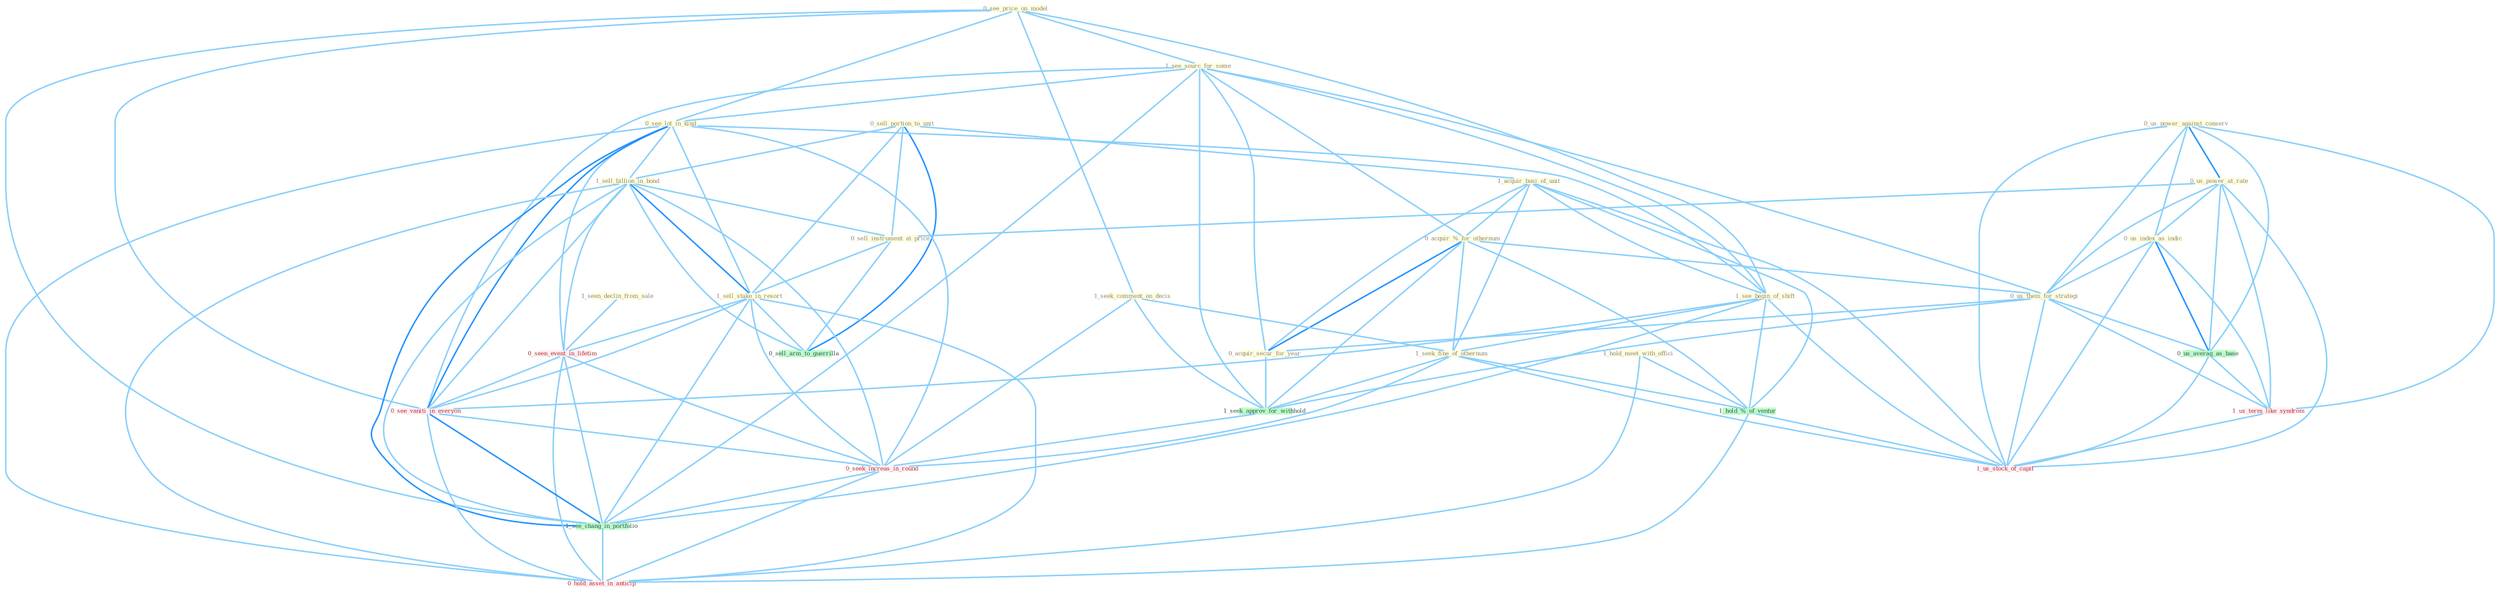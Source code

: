 Graph G{ 
    node
    [shape=polygon,style=filled,width=.5,height=.06,color="#BDFCC9",fixedsize=true,fontsize=4,
    fontcolor="#2f4f4f"];
    {node
    [color="#ffffe0", fontcolor="#8b7d6b"] "0_see_price_on_model " "0_us_power_against_conserv " "0_sell_portion_to_unit " "1_acquir_busi_of_unit " "1_see_sourc_for_some " "0_us_power_at_rate " "1_hold_meet_with_offici " "0_us_index_as_indic " "0_acquir_%_for_othernum " "0_see_lot_in_kind " "1_seek_comment_on_decis " "0_us_them_for_strategi " "0_acquir_secur_for_year " "1_sell_billion_in_bond " "1_seen_declin_from_sale " "0_sell_instrument_at_price " "1_sell_stake_in_resort " "1_see_begin_of_shift " "1_seek_fine_of_othernum "}
{node [color="#fff0f5", fontcolor="#b22222"] "0_seen_event_in_lifetim " "1_us_term_like_syndrom " "0_see_vaniti_in_everyon " "0_seek_increas_in_round " "1_us_stock_of_capit " "0_hold_asset_in_anticip "}
edge [color="#B0E2FF"];

	"0_see_price_on_model " -- "1_see_sourc_for_some " [w="1", color="#87cefa" ];
	"0_see_price_on_model " -- "0_see_lot_in_kind " [w="1", color="#87cefa" ];
	"0_see_price_on_model " -- "1_seek_comment_on_decis " [w="1", color="#87cefa" ];
	"0_see_price_on_model " -- "1_see_begin_of_shift " [w="1", color="#87cefa" ];
	"0_see_price_on_model " -- "0_see_vaniti_in_everyon " [w="1", color="#87cefa" ];
	"0_see_price_on_model " -- "1_see_chang_in_portfolio " [w="1", color="#87cefa" ];
	"0_us_power_against_conserv " -- "0_us_power_at_rate " [w="2", color="#1e90ff" , len=0.8];
	"0_us_power_against_conserv " -- "0_us_index_as_indic " [w="1", color="#87cefa" ];
	"0_us_power_against_conserv " -- "0_us_them_for_strategi " [w="1", color="#87cefa" ];
	"0_us_power_against_conserv " -- "0_us_averag_as_base " [w="1", color="#87cefa" ];
	"0_us_power_against_conserv " -- "1_us_term_like_syndrom " [w="1", color="#87cefa" ];
	"0_us_power_against_conserv " -- "1_us_stock_of_capit " [w="1", color="#87cefa" ];
	"0_sell_portion_to_unit " -- "1_acquir_busi_of_unit " [w="1", color="#87cefa" ];
	"0_sell_portion_to_unit " -- "1_sell_billion_in_bond " [w="1", color="#87cefa" ];
	"0_sell_portion_to_unit " -- "0_sell_instrument_at_price " [w="1", color="#87cefa" ];
	"0_sell_portion_to_unit " -- "1_sell_stake_in_resort " [w="1", color="#87cefa" ];
	"0_sell_portion_to_unit " -- "0_sell_arm_to_guerrilla " [w="2", color="#1e90ff" , len=0.8];
	"1_acquir_busi_of_unit " -- "0_acquir_%_for_othernum " [w="1", color="#87cefa" ];
	"1_acquir_busi_of_unit " -- "0_acquir_secur_for_year " [w="1", color="#87cefa" ];
	"1_acquir_busi_of_unit " -- "1_see_begin_of_shift " [w="1", color="#87cefa" ];
	"1_acquir_busi_of_unit " -- "1_seek_fine_of_othernum " [w="1", color="#87cefa" ];
	"1_acquir_busi_of_unit " -- "1_hold_%_of_ventur " [w="1", color="#87cefa" ];
	"1_acquir_busi_of_unit " -- "1_us_stock_of_capit " [w="1", color="#87cefa" ];
	"1_see_sourc_for_some " -- "0_acquir_%_for_othernum " [w="1", color="#87cefa" ];
	"1_see_sourc_for_some " -- "0_see_lot_in_kind " [w="1", color="#87cefa" ];
	"1_see_sourc_for_some " -- "0_us_them_for_strategi " [w="1", color="#87cefa" ];
	"1_see_sourc_for_some " -- "0_acquir_secur_for_year " [w="1", color="#87cefa" ];
	"1_see_sourc_for_some " -- "1_see_begin_of_shift " [w="1", color="#87cefa" ];
	"1_see_sourc_for_some " -- "1_seek_approv_for_withhold " [w="1", color="#87cefa" ];
	"1_see_sourc_for_some " -- "0_see_vaniti_in_everyon " [w="1", color="#87cefa" ];
	"1_see_sourc_for_some " -- "1_see_chang_in_portfolio " [w="1", color="#87cefa" ];
	"0_us_power_at_rate " -- "0_us_index_as_indic " [w="1", color="#87cefa" ];
	"0_us_power_at_rate " -- "0_us_them_for_strategi " [w="1", color="#87cefa" ];
	"0_us_power_at_rate " -- "0_sell_instrument_at_price " [w="1", color="#87cefa" ];
	"0_us_power_at_rate " -- "0_us_averag_as_base " [w="1", color="#87cefa" ];
	"0_us_power_at_rate " -- "1_us_term_like_syndrom " [w="1", color="#87cefa" ];
	"0_us_power_at_rate " -- "1_us_stock_of_capit " [w="1", color="#87cefa" ];
	"1_hold_meet_with_offici " -- "1_hold_%_of_ventur " [w="1", color="#87cefa" ];
	"1_hold_meet_with_offici " -- "0_hold_asset_in_anticip " [w="1", color="#87cefa" ];
	"0_us_index_as_indic " -- "0_us_them_for_strategi " [w="1", color="#87cefa" ];
	"0_us_index_as_indic " -- "0_us_averag_as_base " [w="2", color="#1e90ff" , len=0.8];
	"0_us_index_as_indic " -- "1_us_term_like_syndrom " [w="1", color="#87cefa" ];
	"0_us_index_as_indic " -- "1_us_stock_of_capit " [w="1", color="#87cefa" ];
	"0_acquir_%_for_othernum " -- "0_us_them_for_strategi " [w="1", color="#87cefa" ];
	"0_acquir_%_for_othernum " -- "0_acquir_secur_for_year " [w="2", color="#1e90ff" , len=0.8];
	"0_acquir_%_for_othernum " -- "1_seek_fine_of_othernum " [w="1", color="#87cefa" ];
	"0_acquir_%_for_othernum " -- "1_seek_approv_for_withhold " [w="1", color="#87cefa" ];
	"0_acquir_%_for_othernum " -- "1_hold_%_of_ventur " [w="1", color="#87cefa" ];
	"0_see_lot_in_kind " -- "1_sell_billion_in_bond " [w="1", color="#87cefa" ];
	"0_see_lot_in_kind " -- "1_sell_stake_in_resort " [w="1", color="#87cefa" ];
	"0_see_lot_in_kind " -- "1_see_begin_of_shift " [w="1", color="#87cefa" ];
	"0_see_lot_in_kind " -- "0_seen_event_in_lifetim " [w="1", color="#87cefa" ];
	"0_see_lot_in_kind " -- "0_see_vaniti_in_everyon " [w="2", color="#1e90ff" , len=0.8];
	"0_see_lot_in_kind " -- "0_seek_increas_in_round " [w="1", color="#87cefa" ];
	"0_see_lot_in_kind " -- "1_see_chang_in_portfolio " [w="2", color="#1e90ff" , len=0.8];
	"0_see_lot_in_kind " -- "0_hold_asset_in_anticip " [w="1", color="#87cefa" ];
	"1_seek_comment_on_decis " -- "1_seek_fine_of_othernum " [w="1", color="#87cefa" ];
	"1_seek_comment_on_decis " -- "1_seek_approv_for_withhold " [w="1", color="#87cefa" ];
	"1_seek_comment_on_decis " -- "0_seek_increas_in_round " [w="1", color="#87cefa" ];
	"0_us_them_for_strategi " -- "0_acquir_secur_for_year " [w="1", color="#87cefa" ];
	"0_us_them_for_strategi " -- "0_us_averag_as_base " [w="1", color="#87cefa" ];
	"0_us_them_for_strategi " -- "1_us_term_like_syndrom " [w="1", color="#87cefa" ];
	"0_us_them_for_strategi " -- "1_seek_approv_for_withhold " [w="1", color="#87cefa" ];
	"0_us_them_for_strategi " -- "1_us_stock_of_capit " [w="1", color="#87cefa" ];
	"0_acquir_secur_for_year " -- "1_seek_approv_for_withhold " [w="1", color="#87cefa" ];
	"1_sell_billion_in_bond " -- "0_sell_instrument_at_price " [w="1", color="#87cefa" ];
	"1_sell_billion_in_bond " -- "1_sell_stake_in_resort " [w="2", color="#1e90ff" , len=0.8];
	"1_sell_billion_in_bond " -- "0_seen_event_in_lifetim " [w="1", color="#87cefa" ];
	"1_sell_billion_in_bond " -- "0_see_vaniti_in_everyon " [w="1", color="#87cefa" ];
	"1_sell_billion_in_bond " -- "0_sell_arm_to_guerrilla " [w="1", color="#87cefa" ];
	"1_sell_billion_in_bond " -- "0_seek_increas_in_round " [w="1", color="#87cefa" ];
	"1_sell_billion_in_bond " -- "1_see_chang_in_portfolio " [w="1", color="#87cefa" ];
	"1_sell_billion_in_bond " -- "0_hold_asset_in_anticip " [w="1", color="#87cefa" ];
	"1_seen_declin_from_sale " -- "0_seen_event_in_lifetim " [w="1", color="#87cefa" ];
	"0_sell_instrument_at_price " -- "1_sell_stake_in_resort " [w="1", color="#87cefa" ];
	"0_sell_instrument_at_price " -- "0_sell_arm_to_guerrilla " [w="1", color="#87cefa" ];
	"1_sell_stake_in_resort " -- "0_seen_event_in_lifetim " [w="1", color="#87cefa" ];
	"1_sell_stake_in_resort " -- "0_see_vaniti_in_everyon " [w="1", color="#87cefa" ];
	"1_sell_stake_in_resort " -- "0_sell_arm_to_guerrilla " [w="1", color="#87cefa" ];
	"1_sell_stake_in_resort " -- "0_seek_increas_in_round " [w="1", color="#87cefa" ];
	"1_sell_stake_in_resort " -- "1_see_chang_in_portfolio " [w="1", color="#87cefa" ];
	"1_sell_stake_in_resort " -- "0_hold_asset_in_anticip " [w="1", color="#87cefa" ];
	"1_see_begin_of_shift " -- "1_seek_fine_of_othernum " [w="1", color="#87cefa" ];
	"1_see_begin_of_shift " -- "1_hold_%_of_ventur " [w="1", color="#87cefa" ];
	"1_see_begin_of_shift " -- "0_see_vaniti_in_everyon " [w="1", color="#87cefa" ];
	"1_see_begin_of_shift " -- "1_us_stock_of_capit " [w="1", color="#87cefa" ];
	"1_see_begin_of_shift " -- "1_see_chang_in_portfolio " [w="1", color="#87cefa" ];
	"1_seek_fine_of_othernum " -- "1_seek_approv_for_withhold " [w="1", color="#87cefa" ];
	"1_seek_fine_of_othernum " -- "1_hold_%_of_ventur " [w="1", color="#87cefa" ];
	"1_seek_fine_of_othernum " -- "0_seek_increas_in_round " [w="1", color="#87cefa" ];
	"1_seek_fine_of_othernum " -- "1_us_stock_of_capit " [w="1", color="#87cefa" ];
	"0_seen_event_in_lifetim " -- "0_see_vaniti_in_everyon " [w="1", color="#87cefa" ];
	"0_seen_event_in_lifetim " -- "0_seek_increas_in_round " [w="1", color="#87cefa" ];
	"0_seen_event_in_lifetim " -- "1_see_chang_in_portfolio " [w="1", color="#87cefa" ];
	"0_seen_event_in_lifetim " -- "0_hold_asset_in_anticip " [w="1", color="#87cefa" ];
	"0_us_averag_as_base " -- "1_us_term_like_syndrom " [w="1", color="#87cefa" ];
	"0_us_averag_as_base " -- "1_us_stock_of_capit " [w="1", color="#87cefa" ];
	"1_us_term_like_syndrom " -- "1_us_stock_of_capit " [w="1", color="#87cefa" ];
	"1_seek_approv_for_withhold " -- "0_seek_increas_in_round " [w="1", color="#87cefa" ];
	"1_hold_%_of_ventur " -- "1_us_stock_of_capit " [w="1", color="#87cefa" ];
	"1_hold_%_of_ventur " -- "0_hold_asset_in_anticip " [w="1", color="#87cefa" ];
	"0_see_vaniti_in_everyon " -- "0_seek_increas_in_round " [w="1", color="#87cefa" ];
	"0_see_vaniti_in_everyon " -- "1_see_chang_in_portfolio " [w="2", color="#1e90ff" , len=0.8];
	"0_see_vaniti_in_everyon " -- "0_hold_asset_in_anticip " [w="1", color="#87cefa" ];
	"0_seek_increas_in_round " -- "1_see_chang_in_portfolio " [w="1", color="#87cefa" ];
	"0_seek_increas_in_round " -- "0_hold_asset_in_anticip " [w="1", color="#87cefa" ];
	"1_see_chang_in_portfolio " -- "0_hold_asset_in_anticip " [w="1", color="#87cefa" ];
}